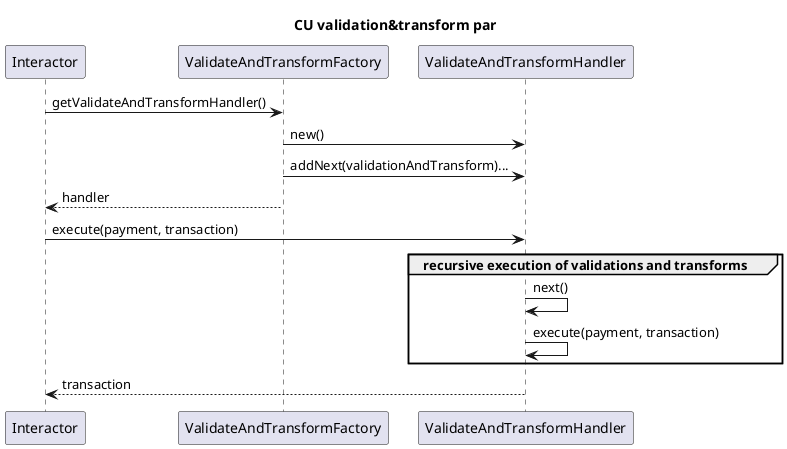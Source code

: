 @startuml
title "CU validation&transform par"

Interactor -> ValidateAndTransformFactory: getValidateAndTransformHandler()
ValidateAndTransformFactory -> ValidateAndTransformHandler: new()
ValidateAndTransformFactory -> ValidateAndTransformHandler: addNext(validationAndTransform)...
ValidateAndTransformFactory --> Interactor: handler

Interactor -> ValidateAndTransformHandler: execute(payment, transaction)
group recursive execution of validations and transforms
    ValidateAndTransformHandler -> ValidateAndTransformHandler: next()
    ValidateAndTransformHandler -> ValidateAndTransformHandler: execute(payment, transaction)
end
ValidateAndTransformHandler --> Interactor: transaction

@enduml